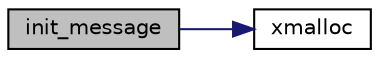 digraph "init_message"
{
 // LATEX_PDF_SIZE
  edge [fontname="Helvetica",fontsize="10",labelfontname="Helvetica",labelfontsize="10"];
  node [fontname="Helvetica",fontsize="10",shape=record];
  rankdir="LR";
  Node1 [label="init_message",height=0.2,width=0.4,color="black", fillcolor="grey75", style="filled", fontcolor="black",tooltip="Initializes a struct message with the param status code affected."];
  Node1 -> Node2 [color="midnightblue",fontsize="10",style="solid",fontname="Helvetica"];
  Node2 [label="xmalloc",height=0.2,width=0.4,color="black", fillcolor="white", style="filled",URL="$epoll__server_2utils_2xalloc_8c.html#a42ccfa6fc49cc4ce90cc44cd05052490",tooltip="Malloc wrapper that exit on failure."];
}
